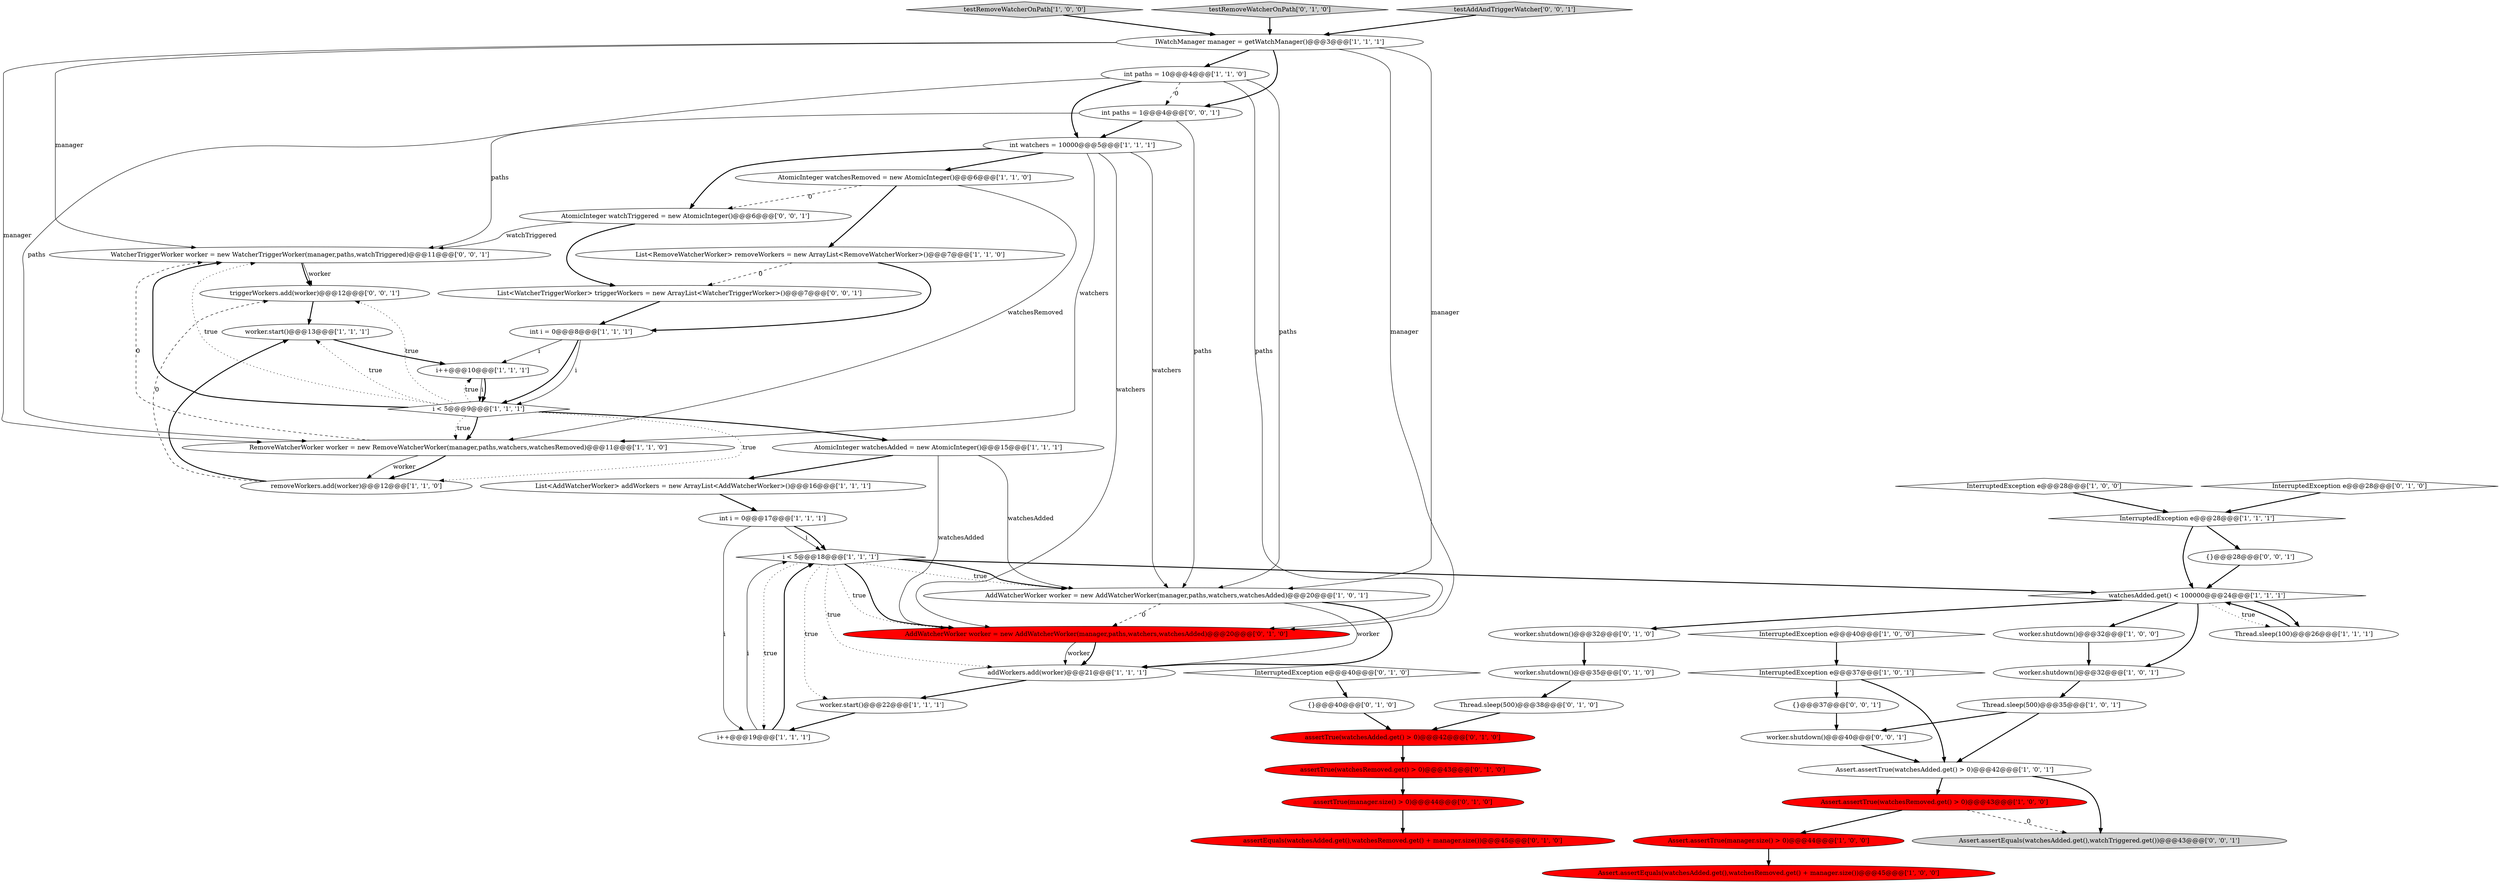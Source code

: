 digraph {
10 [style = filled, label = "InterruptedException e@@@40@@@['1', '0', '0']", fillcolor = white, shape = diamond image = "AAA0AAABBB1BBB"];
43 [style = filled, label = "{}@@@40@@@['0', '1', '0']", fillcolor = white, shape = ellipse image = "AAA0AAABBB2BBB"];
41 [style = filled, label = "worker.shutdown()@@@32@@@['0', '1', '0']", fillcolor = white, shape = ellipse image = "AAA0AAABBB2BBB"];
45 [style = filled, label = "Assert.assertEquals(watchesAdded.get(),watchTriggered.get())@@@43@@@['0', '0', '1']", fillcolor = lightgray, shape = ellipse image = "AAA0AAABBB3BBB"];
29 [style = filled, label = "AtomicInteger watchesAdded = new AtomicInteger()@@@15@@@['1', '1', '1']", fillcolor = white, shape = ellipse image = "AAA0AAABBB1BBB"];
16 [style = filled, label = "testRemoveWatcherOnPath['1', '0', '0']", fillcolor = lightgray, shape = diamond image = "AAA0AAABBB1BBB"];
19 [style = filled, label = "Thread.sleep(100)@@@26@@@['1', '1', '1']", fillcolor = white, shape = ellipse image = "AAA0AAABBB1BBB"];
25 [style = filled, label = "List<RemoveWatcherWorker> removeWorkers = new ArrayList<RemoveWatcherWorker>()@@@7@@@['1', '1', '0']", fillcolor = white, shape = ellipse image = "AAA0AAABBB1BBB"];
33 [style = filled, label = "testRemoveWatcherOnPath['0', '1', '0']", fillcolor = lightgray, shape = diamond image = "AAA0AAABBB2BBB"];
15 [style = filled, label = "i < 5@@@18@@@['1', '1', '1']", fillcolor = white, shape = diamond image = "AAA0AAABBB1BBB"];
1 [style = filled, label = "InterruptedException e@@@28@@@['1', '0', '0']", fillcolor = white, shape = diamond image = "AAA0AAABBB1BBB"];
54 [style = filled, label = "WatcherTriggerWorker worker = new WatcherTriggerWorker(manager,paths,watchTriggered)@@@11@@@['0', '0', '1']", fillcolor = white, shape = ellipse image = "AAA0AAABBB3BBB"];
37 [style = filled, label = "Thread.sleep(500)@@@38@@@['0', '1', '0']", fillcolor = white, shape = ellipse image = "AAA0AAABBB2BBB"];
52 [style = filled, label = "triggerWorkers.add(worker)@@@12@@@['0', '0', '1']", fillcolor = white, shape = ellipse image = "AAA0AAABBB3BBB"];
2 [style = filled, label = "int i = 0@@@8@@@['1', '1', '1']", fillcolor = white, shape = ellipse image = "AAA0AAABBB1BBB"];
24 [style = filled, label = "IWatchManager manager = getWatchManager()@@@3@@@['1', '1', '1']", fillcolor = white, shape = ellipse image = "AAA0AAABBB1BBB"];
3 [style = filled, label = "watchesAdded.get() < 100000@@@24@@@['1', '1', '1']", fillcolor = white, shape = diamond image = "AAA0AAABBB1BBB"];
4 [style = filled, label = "worker.shutdown()@@@32@@@['1', '0', '0']", fillcolor = white, shape = ellipse image = "AAA0AAABBB1BBB"];
32 [style = filled, label = "Thread.sleep(500)@@@35@@@['1', '0', '1']", fillcolor = white, shape = ellipse image = "AAA0AAABBB1BBB"];
14 [style = filled, label = "AddWatcherWorker worker = new AddWatcherWorker(manager,paths,watchers,watchesAdded)@@@20@@@['1', '0', '1']", fillcolor = white, shape = ellipse image = "AAA0AAABBB1BBB"];
6 [style = filled, label = "addWorkers.add(worker)@@@21@@@['1', '1', '1']", fillcolor = white, shape = ellipse image = "AAA0AAABBB1BBB"];
46 [style = filled, label = "AtomicInteger watchTriggered = new AtomicInteger()@@@6@@@['0', '0', '1']", fillcolor = white, shape = ellipse image = "AAA0AAABBB3BBB"];
42 [style = filled, label = "InterruptedException e@@@40@@@['0', '1', '0']", fillcolor = white, shape = diamond image = "AAA0AAABBB2BBB"];
31 [style = filled, label = "removeWorkers.add(worker)@@@12@@@['1', '1', '0']", fillcolor = white, shape = ellipse image = "AAA0AAABBB1BBB"];
26 [style = filled, label = "RemoveWatcherWorker worker = new RemoveWatcherWorker(manager,paths,watchers,watchesRemoved)@@@11@@@['1', '1', '0']", fillcolor = white, shape = ellipse image = "AAA0AAABBB1BBB"];
17 [style = filled, label = "InterruptedException e@@@37@@@['1', '0', '1']", fillcolor = white, shape = diamond image = "AAA0AAABBB1BBB"];
30 [style = filled, label = "AtomicInteger watchesRemoved = new AtomicInteger()@@@6@@@['1', '1', '0']", fillcolor = white, shape = ellipse image = "AAA0AAABBB1BBB"];
0 [style = filled, label = "Assert.assertTrue(manager.size() > 0)@@@44@@@['1', '0', '0']", fillcolor = red, shape = ellipse image = "AAA1AAABBB1BBB"];
35 [style = filled, label = "assertEquals(watchesAdded.get(),watchesRemoved.get() + manager.size())@@@45@@@['0', '1', '0']", fillcolor = red, shape = ellipse image = "AAA1AAABBB2BBB"];
12 [style = filled, label = "i++@@@10@@@['1', '1', '1']", fillcolor = white, shape = ellipse image = "AAA0AAABBB1BBB"];
50 [style = filled, label = "{}@@@37@@@['0', '0', '1']", fillcolor = white, shape = ellipse image = "AAA0AAABBB3BBB"];
7 [style = filled, label = "Assert.assertTrue(watchesAdded.get() > 0)@@@42@@@['1', '0', '1']", fillcolor = white, shape = ellipse image = "AAA0AAABBB1BBB"];
53 [style = filled, label = "worker.shutdown()@@@40@@@['0', '0', '1']", fillcolor = white, shape = ellipse image = "AAA0AAABBB3BBB"];
21 [style = filled, label = "List<AddWatcherWorker> addWorkers = new ArrayList<AddWatcherWorker>()@@@16@@@['1', '1', '1']", fillcolor = white, shape = ellipse image = "AAA0AAABBB1BBB"];
28 [style = filled, label = "worker.shutdown()@@@32@@@['1', '0', '1']", fillcolor = white, shape = ellipse image = "AAA0AAABBB1BBB"];
40 [style = filled, label = "worker.shutdown()@@@35@@@['0', '1', '0']", fillcolor = white, shape = ellipse image = "AAA0AAABBB2BBB"];
23 [style = filled, label = "i < 5@@@9@@@['1', '1', '1']", fillcolor = white, shape = diamond image = "AAA0AAABBB1BBB"];
48 [style = filled, label = "int paths = 1@@@4@@@['0', '0', '1']", fillcolor = white, shape = ellipse image = "AAA0AAABBB3BBB"];
39 [style = filled, label = "InterruptedException e@@@28@@@['0', '1', '0']", fillcolor = white, shape = diamond image = "AAA0AAABBB2BBB"];
18 [style = filled, label = "i++@@@19@@@['1', '1', '1']", fillcolor = white, shape = ellipse image = "AAA0AAABBB1BBB"];
9 [style = filled, label = "int watchers = 10000@@@5@@@['1', '1', '1']", fillcolor = white, shape = ellipse image = "AAA0AAABBB1BBB"];
51 [style = filled, label = "{}@@@28@@@['0', '0', '1']", fillcolor = white, shape = ellipse image = "AAA0AAABBB3BBB"];
5 [style = filled, label = "InterruptedException e@@@28@@@['1', '1', '1']", fillcolor = white, shape = diamond image = "AAA0AAABBB1BBB"];
49 [style = filled, label = "testAddAndTriggerWatcher['0', '0', '1']", fillcolor = lightgray, shape = diamond image = "AAA0AAABBB3BBB"];
22 [style = filled, label = "int paths = 10@@@4@@@['1', '1', '0']", fillcolor = white, shape = ellipse image = "AAA0AAABBB1BBB"];
8 [style = filled, label = "Assert.assertTrue(watchesRemoved.get() > 0)@@@43@@@['1', '0', '0']", fillcolor = red, shape = ellipse image = "AAA1AAABBB1BBB"];
20 [style = filled, label = "worker.start()@@@13@@@['1', '1', '1']", fillcolor = white, shape = ellipse image = "AAA0AAABBB1BBB"];
13 [style = filled, label = "int i = 0@@@17@@@['1', '1', '1']", fillcolor = white, shape = ellipse image = "AAA0AAABBB1BBB"];
38 [style = filled, label = "assertTrue(watchesRemoved.get() > 0)@@@43@@@['0', '1', '0']", fillcolor = red, shape = ellipse image = "AAA1AAABBB2BBB"];
27 [style = filled, label = "worker.start()@@@22@@@['1', '1', '1']", fillcolor = white, shape = ellipse image = "AAA0AAABBB1BBB"];
36 [style = filled, label = "assertTrue(watchesAdded.get() > 0)@@@42@@@['0', '1', '0']", fillcolor = red, shape = ellipse image = "AAA1AAABBB2BBB"];
47 [style = filled, label = "List<WatcherTriggerWorker> triggerWorkers = new ArrayList<WatcherTriggerWorker>()@@@7@@@['0', '0', '1']", fillcolor = white, shape = ellipse image = "AAA0AAABBB3BBB"];
11 [style = filled, label = "Assert.assertEquals(watchesAdded.get(),watchesRemoved.get() + manager.size())@@@45@@@['1', '0', '0']", fillcolor = red, shape = ellipse image = "AAA1AAABBB1BBB"];
44 [style = filled, label = "assertTrue(manager.size() > 0)@@@44@@@['0', '1', '0']", fillcolor = red, shape = ellipse image = "AAA1AAABBB2BBB"];
34 [style = filled, label = "AddWatcherWorker worker = new AddWatcherWorker(manager,paths,watchers,watchesAdded)@@@20@@@['0', '1', '0']", fillcolor = red, shape = ellipse image = "AAA1AAABBB2BBB"];
1->5 [style = bold, label=""];
5->3 [style = bold, label=""];
32->53 [style = bold, label=""];
38->44 [style = bold, label=""];
44->35 [style = bold, label=""];
26->54 [style = dashed, label="0"];
10->17 [style = bold, label=""];
7->8 [style = bold, label=""];
3->4 [style = bold, label=""];
23->29 [style = bold, label=""];
8->0 [style = bold, label=""];
2->23 [style = bold, label=""];
49->24 [style = bold, label=""];
48->54 [style = solid, label="paths"];
31->52 [style = dashed, label="0"];
9->14 [style = solid, label="watchers"];
3->19 [style = bold, label=""];
31->20 [style = bold, label=""];
19->3 [style = bold, label=""];
40->37 [style = bold, label=""];
21->13 [style = bold, label=""];
12->23 [style = solid, label="i"];
54->52 [style = bold, label=""];
37->36 [style = bold, label=""];
15->34 [style = bold, label=""];
24->26 [style = solid, label="manager"];
15->34 [style = dotted, label="true"];
30->46 [style = dashed, label="0"];
22->9 [style = bold, label=""];
15->18 [style = dotted, label="true"];
18->15 [style = bold, label=""];
32->7 [style = bold, label=""];
46->54 [style = solid, label="watchTriggered"];
15->14 [style = dotted, label="true"];
26->31 [style = solid, label="worker"];
25->2 [style = bold, label=""];
15->27 [style = dotted, label="true"];
18->15 [style = solid, label="i"];
13->18 [style = solid, label="i"];
29->34 [style = solid, label="watchesAdded"];
13->15 [style = solid, label="i"];
47->2 [style = bold, label=""];
34->6 [style = solid, label="worker"];
13->15 [style = bold, label=""];
14->6 [style = bold, label=""];
54->52 [style = solid, label="worker"];
27->18 [style = bold, label=""];
23->54 [style = bold, label=""];
15->14 [style = bold, label=""];
22->26 [style = solid, label="paths"];
39->5 [style = bold, label=""];
16->24 [style = bold, label=""];
23->52 [style = dotted, label="true"];
43->36 [style = bold, label=""];
9->46 [style = bold, label=""];
0->11 [style = bold, label=""];
25->47 [style = dashed, label="0"];
15->3 [style = bold, label=""];
29->21 [style = bold, label=""];
24->14 [style = solid, label="manager"];
28->32 [style = bold, label=""];
6->27 [style = bold, label=""];
3->28 [style = bold, label=""];
26->31 [style = bold, label=""];
30->26 [style = solid, label="watchesRemoved"];
17->50 [style = bold, label=""];
23->20 [style = dotted, label="true"];
41->40 [style = bold, label=""];
33->24 [style = bold, label=""];
3->41 [style = bold, label=""];
22->34 [style = solid, label="paths"];
22->48 [style = dashed, label="0"];
22->14 [style = solid, label="paths"];
23->54 [style = dotted, label="true"];
9->34 [style = solid, label="watchers"];
42->43 [style = bold, label=""];
5->51 [style = bold, label=""];
14->34 [style = dashed, label="0"];
24->54 [style = solid, label="manager"];
23->26 [style = bold, label=""];
2->23 [style = solid, label="i"];
30->25 [style = bold, label=""];
48->9 [style = bold, label=""];
9->30 [style = bold, label=""];
24->34 [style = solid, label="manager"];
46->47 [style = bold, label=""];
24->22 [style = bold, label=""];
9->26 [style = solid, label="watchers"];
4->28 [style = bold, label=""];
52->20 [style = bold, label=""];
7->45 [style = bold, label=""];
17->7 [style = bold, label=""];
51->3 [style = bold, label=""];
23->26 [style = dotted, label="true"];
3->19 [style = dotted, label="true"];
53->7 [style = bold, label=""];
29->14 [style = solid, label="watchesAdded"];
14->6 [style = solid, label="worker"];
15->6 [style = dotted, label="true"];
2->12 [style = solid, label="i"];
34->6 [style = bold, label=""];
20->12 [style = bold, label=""];
8->45 [style = dashed, label="0"];
12->23 [style = bold, label=""];
36->38 [style = bold, label=""];
48->14 [style = solid, label="paths"];
23->12 [style = dotted, label="true"];
23->31 [style = dotted, label="true"];
24->48 [style = bold, label=""];
50->53 [style = bold, label=""];
}
